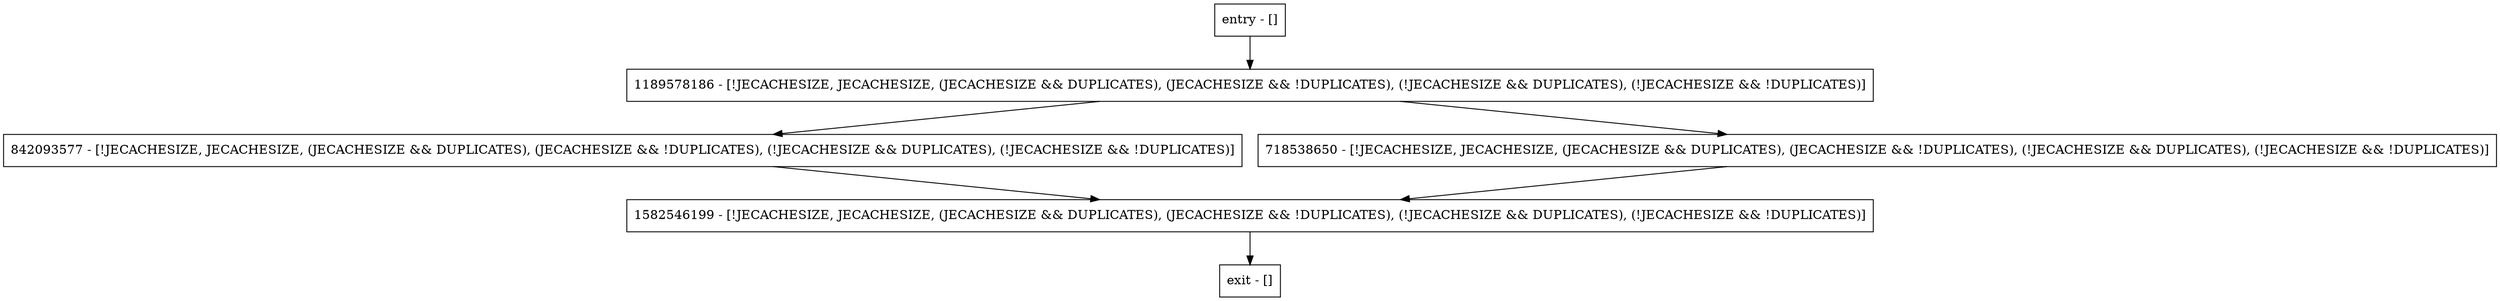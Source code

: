 digraph get {
node [shape=record];
entry [label="entry - []"];
exit [label="exit - []"];
842093577 [label="842093577 - [!JECACHESIZE, JECACHESIZE, (JECACHESIZE && DUPLICATES), (JECACHESIZE && !DUPLICATES), (!JECACHESIZE && DUPLICATES), (!JECACHESIZE && !DUPLICATES)]"];
718538650 [label="718538650 - [!JECACHESIZE, JECACHESIZE, (JECACHESIZE && DUPLICATES), (JECACHESIZE && !DUPLICATES), (!JECACHESIZE && DUPLICATES), (!JECACHESIZE && !DUPLICATES)]"];
1582546199 [label="1582546199 - [!JECACHESIZE, JECACHESIZE, (JECACHESIZE && DUPLICATES), (JECACHESIZE && !DUPLICATES), (!JECACHESIZE && DUPLICATES), (!JECACHESIZE && !DUPLICATES)]"];
1189578186 [label="1189578186 - [!JECACHESIZE, JECACHESIZE, (JECACHESIZE && DUPLICATES), (JECACHESIZE && !DUPLICATES), (!JECACHESIZE && DUPLICATES), (!JECACHESIZE && !DUPLICATES)]"];
entry;
exit;
entry -> 1189578186;
842093577 -> 1582546199;
718538650 -> 1582546199;
1582546199 -> exit;
1189578186 -> 842093577;
1189578186 -> 718538650;
}
